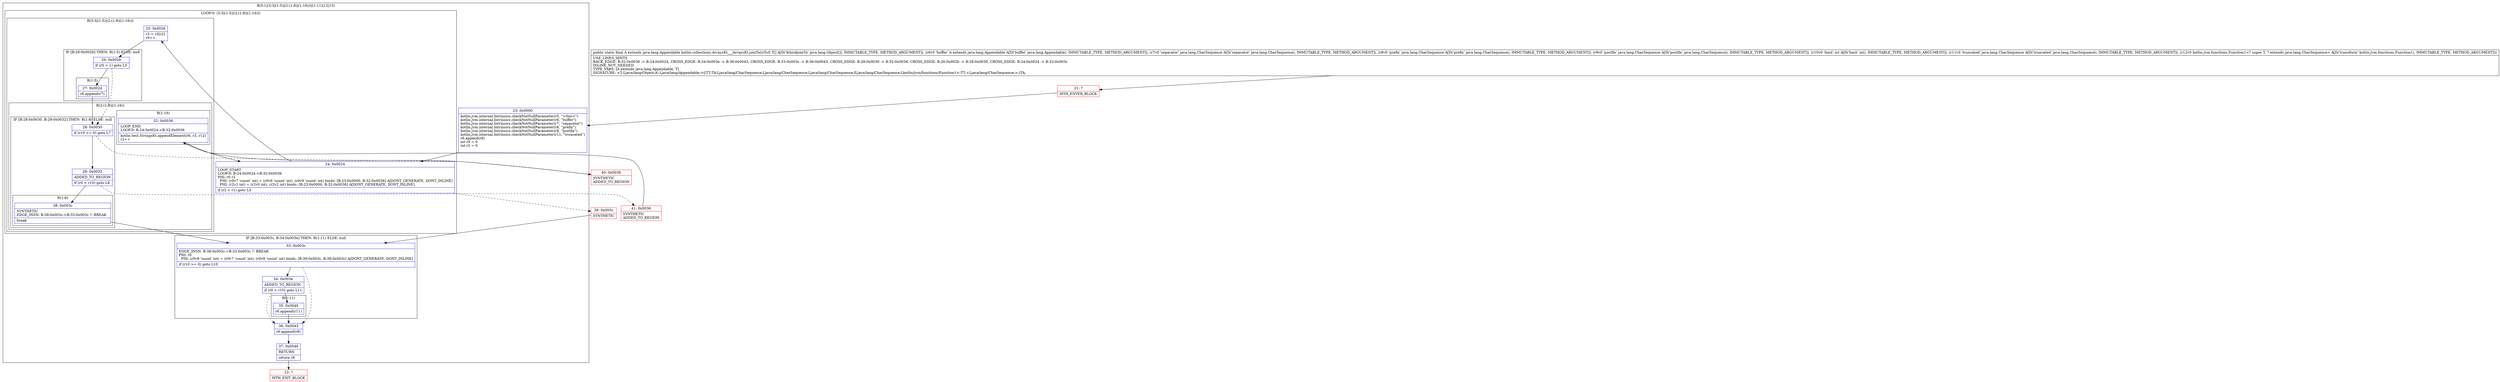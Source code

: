 digraph "CFG forkotlin.collections.ArraysKt___ArraysKt.joinTo([Ljava\/lang\/Object;Ljava\/lang\/Appendable;Ljava\/lang\/CharSequence;Ljava\/lang\/CharSequence;Ljava\/lang\/CharSequence;ILjava\/lang\/CharSequence;Lkotlin\/jvm\/functions\/Function1;)Ljava\/lang\/Appendable;" {
subgraph cluster_Region_1923103880 {
label = "R(5:1|(3:3|(1:5)|(2:(1:8)|(1:16)))|(1:11)|12|13)";
node [shape=record,color=blue];
Node_23 [shape=record,label="{23\:\ 0x0000|kotlin.jvm.internal.Intrinsics.checkNotNullParameter(r5, \"\<this\>\")\lkotlin.jvm.internal.Intrinsics.checkNotNullParameter(r6, \"buffer\")\lkotlin.jvm.internal.Intrinsics.checkNotNullParameter(r7, \"separator\")\lkotlin.jvm.internal.Intrinsics.checkNotNullParameter(r8, \"prefix\")\lkotlin.jvm.internal.Intrinsics.checkNotNullParameter(r9, \"postfix\")\lkotlin.jvm.internal.Intrinsics.checkNotNullParameter(r11, \"truncated\")\lr6.append(r8)\lint r0 = 0\lint r2 = 0\l\l}"];
subgraph cluster_LoopRegion_2007972559 {
label = "LOOP:0: (3:3|(1:5)|(2:(1:8)|(1:16)))";
node [shape=record,color=blue];
Node_24 [shape=record,label="{24\:\ 0x0024|LOOP_START\lLOOP:0: B:24:0x0024\-\>B:32:0x0036\lPHI: r0 r2 \l  PHI: (r0v7 'count' int) = (r0v6 'count' int), (r0v9 'count' int) binds: [B:23:0x0000, B:32:0x0036] A[DONT_GENERATE, DONT_INLINE]\l  PHI: (r2v1 int) = (r2v0 int), (r2v2 int) binds: [B:23:0x0000, B:32:0x0036] A[DONT_GENERATE, DONT_INLINE]\l|if (r2 \< r1) goto L3\l}"];
subgraph cluster_Region_1458671604 {
label = "R(3:3|(1:5)|(2:(1:8)|(1:16)))";
node [shape=record,color=blue];
Node_25 [shape=record,label="{25\:\ 0x0026|r3 = r5[r2]\lr0++\l}"];
subgraph cluster_IfRegion_2123994443 {
label = "IF [B:26:0x002b] THEN: R(1:5) ELSE: null";
node [shape=record,color=blue];
Node_26 [shape=record,label="{26\:\ 0x002b|if (r0 \> 1) goto L5\l}"];
subgraph cluster_Region_127577265 {
label = "R(1:5)";
node [shape=record,color=blue];
Node_27 [shape=record,label="{27\:\ 0x002d|r6.append(r7)\l}"];
}
}
subgraph cluster_Region_405838614 {
label = "R(2:(1:8)|(1:16))";
node [shape=record,color=blue];
subgraph cluster_IfRegion_221160044 {
label = "IF [B:28:0x0030, B:29:0x0032] THEN: R(1:8) ELSE: null";
node [shape=record,color=blue];
Node_28 [shape=record,label="{28\:\ 0x0030|if (r10 \>= 0) goto L7\l}"];
Node_29 [shape=record,label="{29\:\ 0x0032|ADDED_TO_REGION\l|if (r0 \> r10) goto L8\l}"];
subgraph cluster_Region_1640986089 {
label = "R(1:8)";
node [shape=record,color=blue];
Node_38 [shape=record,label="{38\:\ 0x003c|SYNTHETIC\lEDGE_INSN: B:38:0x003c\-\>B:33:0x003c ?: BREAK  \l|break\l}"];
}
}
subgraph cluster_Region_1467617810 {
label = "R(1:16)";
node [shape=record,color=blue];
Node_32 [shape=record,label="{32\:\ 0x0036|LOOP_END\lLOOP:0: B:24:0x0024\-\>B:32:0x0036\l|kotlin.text.StringsKt.appendElement(r6, r3, r12)\lr2++\l}"];
}
}
}
}
subgraph cluster_IfRegion_895939649 {
label = "IF [B:33:0x003c, B:34:0x003e] THEN: R(1:11) ELSE: null";
node [shape=record,color=blue];
Node_33 [shape=record,label="{33\:\ 0x003c|EDGE_INSN: B:38:0x003c\-\>B:33:0x003c ?: BREAK  \lPHI: r0 \l  PHI: (r0v8 'count' int) = (r0v7 'count' int), (r0v9 'count' int) binds: [B:39:0x003c, B:38:0x003c] A[DONT_GENERATE, DONT_INLINE]\l|if (r10 \>= 0) goto L10\l}"];
Node_34 [shape=record,label="{34\:\ 0x003e|ADDED_TO_REGION\l|if (r0 \> r10) goto L11\l}"];
subgraph cluster_Region_1874350685 {
label = "R(1:11)";
node [shape=record,color=blue];
Node_35 [shape=record,label="{35\:\ 0x0040|r6.append(r11)\l}"];
}
}
Node_36 [shape=record,label="{36\:\ 0x0043|r6.append(r9)\l}"];
Node_37 [shape=record,label="{37\:\ 0x0046|RETURN\l|return r6\l}"];
}
Node_21 [shape=record,color=red,label="{21\:\ ?|MTH_ENTER_BLOCK\l}"];
Node_22 [shape=record,color=red,label="{22\:\ ?|MTH_EXIT_BLOCK\l}"];
Node_41 [shape=record,color=red,label="{41\:\ 0x0036|SYNTHETIC\lADDED_TO_REGION\l}"];
Node_40 [shape=record,color=red,label="{40\:\ 0x0036|SYNTHETIC\lADDED_TO_REGION\l}"];
Node_39 [shape=record,color=red,label="{39\:\ 0x003c|SYNTHETIC\l}"];
MethodNode[shape=record,label="{public static final A extends java.lang.Appendable kotlin.collections.ArraysKt___ArraysKt.joinTo((r5v0 T[] A[D('$this$joinTo' java.lang.Object[]), IMMUTABLE_TYPE, METHOD_ARGUMENT]), (r6v0 'buffer' A extends java.lang.Appendable A[D('buffer' java.lang.Appendable), IMMUTABLE_TYPE, METHOD_ARGUMENT]), (r7v0 'separator' java.lang.CharSequence A[D('separator' java.lang.CharSequence), IMMUTABLE_TYPE, METHOD_ARGUMENT]), (r8v0 'prefix' java.lang.CharSequence A[D('prefix' java.lang.CharSequence), IMMUTABLE_TYPE, METHOD_ARGUMENT]), (r9v0 'postfix' java.lang.CharSequence A[D('postfix' java.lang.CharSequence), IMMUTABLE_TYPE, METHOD_ARGUMENT]), (r10v0 'limit' int A[D('limit' int), IMMUTABLE_TYPE, METHOD_ARGUMENT]), (r11v0 'truncated' java.lang.CharSequence A[D('truncated' java.lang.CharSequence), IMMUTABLE_TYPE, METHOD_ARGUMENT]), (r12v0 kotlin.jvm.functions.Function1\<? super T, ? extends java.lang.CharSequence\> A[D('transform' kotlin.jvm.functions.Function1), IMMUTABLE_TYPE, METHOD_ARGUMENT]))  | USE_LINES_HINTS\lBACK_EDGE: B:32:0x0036 \-\> B:24:0x0024, CROSS_EDGE: B:34:0x003e \-\> B:36:0x0043, CROSS_EDGE: B:33:0x003c \-\> B:36:0x0043, CROSS_EDGE: B:28:0x0030 \-\> B:32:0x0036, CROSS_EDGE: B:26:0x002b \-\> B:28:0x0030, CROSS_EDGE: B:24:0x0024 \-\> B:33:0x003c\lINLINE_NOT_NEEDED\lTYPE_VARS: [A extends java.lang.Appendable, T]\lSIGNATURE: \<T:Ljava\/lang\/Object;A::Ljava\/lang\/Appendable;\>([TT;TA;Ljava\/lang\/CharSequence;Ljava\/lang\/CharSequence;Ljava\/lang\/CharSequence;ILjava\/lang\/CharSequence;Lkotlin\/jvm\/functions\/Function1\<\-TT;+Ljava\/lang\/CharSequence;\>;)TA;\l}"];
MethodNode -> Node_21;Node_23 -> Node_24;
Node_24 -> Node_25;
Node_24 -> Node_39[style=dashed];
Node_25 -> Node_26;
Node_26 -> Node_27;
Node_26 -> Node_28[style=dashed];
Node_27 -> Node_28;
Node_28 -> Node_29;
Node_28 -> Node_40[style=dashed];
Node_29 -> Node_38;
Node_29 -> Node_41[style=dashed];
Node_38 -> Node_33;
Node_32 -> Node_24;
Node_33 -> Node_34;
Node_33 -> Node_36[style=dashed];
Node_34 -> Node_35;
Node_34 -> Node_36[style=dashed];
Node_35 -> Node_36;
Node_36 -> Node_37;
Node_37 -> Node_22;
Node_21 -> Node_23;
Node_41 -> Node_32;
Node_40 -> Node_32;
Node_39 -> Node_33;
}


